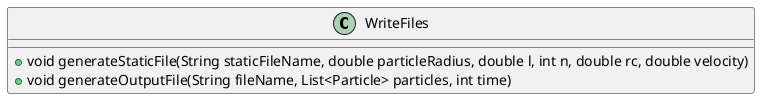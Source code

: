 @startuml
class WriteFiles {

+ void generateStaticFile(String staticFileName, double particleRadius, double l, int n, double rc, double velocity)
+ void generateOutputFile(String fileName, List<Particle> particles, int time)
}
@enduml